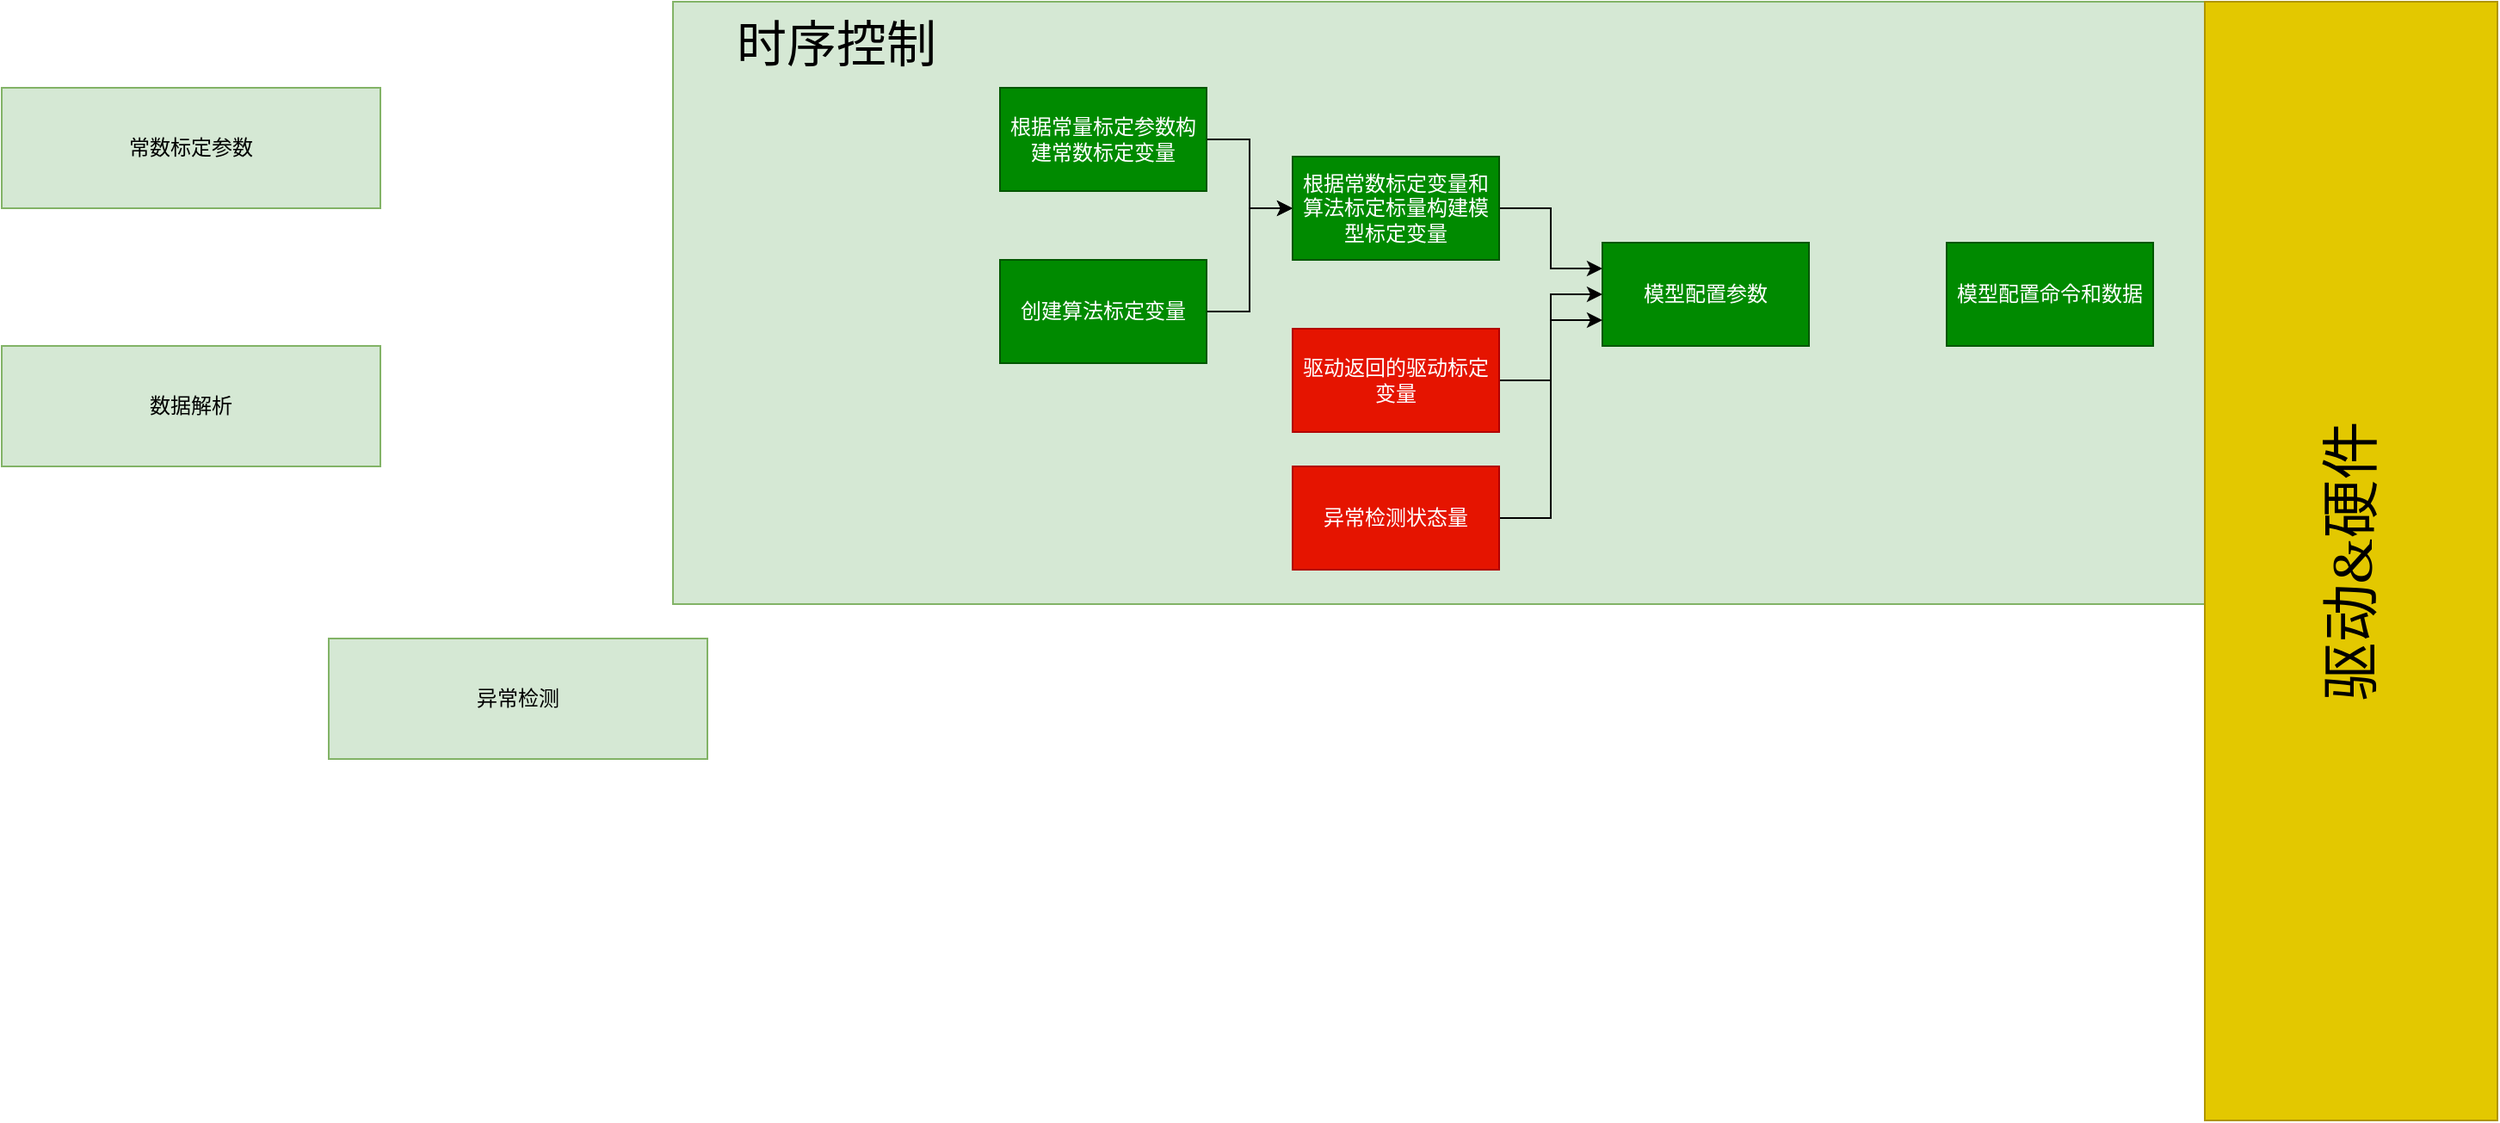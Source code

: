 <mxfile version="20.8.20" type="github">
  <diagram name="第 1 页" id="GNdxrq70I4Zjj6fFbSw7">
    <mxGraphModel dx="2200" dy="2282" grid="1" gridSize="10" guides="1" tooltips="1" connect="1" arrows="1" fold="1" page="1" pageScale="1" pageWidth="827" pageHeight="1169" math="0" shadow="0">
      <root>
        <mxCell id="0" />
        <mxCell id="1" parent="0" />
        <mxCell id="wWjRpoS9oS6jAllnNnww-2" value="" style="rounded=0;whiteSpace=wrap;html=1;fillColor=#d5e8d4;strokeColor=#82b366;horizontal=1;" vertex="1" parent="1">
          <mxGeometry x="550" y="-10" width="890" height="350" as="geometry" />
        </mxCell>
        <mxCell id="wWjRpoS9oS6jAllnNnww-1" value="常数标定参数" style="rounded=0;whiteSpace=wrap;html=1;fillColor=#d5e8d4;strokeColor=#82b366;" vertex="1" parent="1">
          <mxGeometry x="160" y="40" width="220" height="70" as="geometry" />
        </mxCell>
        <mxCell id="wWjRpoS9oS6jAllnNnww-3" value="数据解析" style="rounded=0;whiteSpace=wrap;html=1;fillColor=#d5e8d4;strokeColor=#82b366;" vertex="1" parent="1">
          <mxGeometry x="160" y="190" width="220" height="70" as="geometry" />
        </mxCell>
        <mxCell id="wWjRpoS9oS6jAllnNnww-4" value="异常检测" style="rounded=0;whiteSpace=wrap;html=1;fillColor=#d5e8d4;strokeColor=#82b366;" vertex="1" parent="1">
          <mxGeometry x="350" y="360" width="220" height="70" as="geometry" />
        </mxCell>
        <mxCell id="wWjRpoS9oS6jAllnNnww-9" style="edgeStyle=orthogonalEdgeStyle;rounded=0;orthogonalLoop=1;jettySize=auto;html=1;entryX=0;entryY=0.5;entryDx=0;entryDy=0;" edge="1" parent="1" source="wWjRpoS9oS6jAllnNnww-6" target="wWjRpoS9oS6jAllnNnww-8">
          <mxGeometry relative="1" as="geometry" />
        </mxCell>
        <mxCell id="wWjRpoS9oS6jAllnNnww-6" value="根据常量标定参数构建常数标定变量" style="rounded=0;whiteSpace=wrap;html=1;fillColor=#008a00;strokeColor=#005700;fontColor=#ffffff;" vertex="1" parent="1">
          <mxGeometry x="740" y="40" width="120" height="60" as="geometry" />
        </mxCell>
        <mxCell id="wWjRpoS9oS6jAllnNnww-10" style="edgeStyle=orthogonalEdgeStyle;rounded=0;orthogonalLoop=1;jettySize=auto;html=1;entryX=0;entryY=0.5;entryDx=0;entryDy=0;" edge="1" parent="1" source="wWjRpoS9oS6jAllnNnww-7" target="wWjRpoS9oS6jAllnNnww-8">
          <mxGeometry relative="1" as="geometry" />
        </mxCell>
        <mxCell id="wWjRpoS9oS6jAllnNnww-7" value="创建算法标定变量" style="rounded=0;whiteSpace=wrap;html=1;fillColor=#008a00;fontColor=#ffffff;strokeColor=#005700;" vertex="1" parent="1">
          <mxGeometry x="740" y="140" width="120" height="60" as="geometry" />
        </mxCell>
        <mxCell id="wWjRpoS9oS6jAllnNnww-16" style="edgeStyle=orthogonalEdgeStyle;rounded=0;orthogonalLoop=1;jettySize=auto;html=1;entryX=0;entryY=0.25;entryDx=0;entryDy=0;fontFamily=Georgia;fontSize=34;" edge="1" parent="1" source="wWjRpoS9oS6jAllnNnww-8" target="wWjRpoS9oS6jAllnNnww-12">
          <mxGeometry relative="1" as="geometry" />
        </mxCell>
        <mxCell id="wWjRpoS9oS6jAllnNnww-8" value="根据常数标定变量和算法标定标量构建模型标定变量" style="rounded=0;whiteSpace=wrap;html=1;fillColor=#008a00;fontColor=#ffffff;strokeColor=#005700;" vertex="1" parent="1">
          <mxGeometry x="910" y="80" width="120" height="60" as="geometry" />
        </mxCell>
        <mxCell id="wWjRpoS9oS6jAllnNnww-17" style="edgeStyle=orthogonalEdgeStyle;rounded=0;orthogonalLoop=1;jettySize=auto;html=1;entryX=0;entryY=0.5;entryDx=0;entryDy=0;fontFamily=Georgia;fontSize=34;" edge="1" parent="1" source="wWjRpoS9oS6jAllnNnww-11" target="wWjRpoS9oS6jAllnNnww-12">
          <mxGeometry relative="1" as="geometry" />
        </mxCell>
        <mxCell id="wWjRpoS9oS6jAllnNnww-11" value="驱动返回的驱动标定变量" style="rounded=0;whiteSpace=wrap;html=1;fillColor=#e51400;fontColor=#ffffff;strokeColor=#B20000;" vertex="1" parent="1">
          <mxGeometry x="910" y="180" width="120" height="60" as="geometry" />
        </mxCell>
        <mxCell id="wWjRpoS9oS6jAllnNnww-12" value="模型配置参数" style="rounded=0;whiteSpace=wrap;html=1;fillColor=#008a00;fontColor=#ffffff;strokeColor=#005700;" vertex="1" parent="1">
          <mxGeometry x="1090" y="130" width="120" height="60" as="geometry" />
        </mxCell>
        <mxCell id="wWjRpoS9oS6jAllnNnww-18" style="edgeStyle=orthogonalEdgeStyle;rounded=0;orthogonalLoop=1;jettySize=auto;html=1;entryX=0;entryY=0.75;entryDx=0;entryDy=0;fontFamily=Georgia;fontSize=34;" edge="1" parent="1" source="wWjRpoS9oS6jAllnNnww-13" target="wWjRpoS9oS6jAllnNnww-12">
          <mxGeometry relative="1" as="geometry" />
        </mxCell>
        <mxCell id="wWjRpoS9oS6jAllnNnww-13" value="异常检测状态量" style="rounded=0;whiteSpace=wrap;html=1;fillColor=#e51400;fontColor=#ffffff;strokeColor=#B20000;" vertex="1" parent="1">
          <mxGeometry x="910" y="260" width="120" height="60" as="geometry" />
        </mxCell>
        <mxCell id="wWjRpoS9oS6jAllnNnww-14" value="模型配置命令和数据" style="rounded=0;whiteSpace=wrap;html=1;fillColor=#008a00;fontColor=#ffffff;strokeColor=#005700;" vertex="1" parent="1">
          <mxGeometry x="1290" y="130" width="120" height="60" as="geometry" />
        </mxCell>
        <mxCell id="wWjRpoS9oS6jAllnNnww-15" value="&lt;font face=&quot;Georgia&quot;&gt;驱动&amp;amp;硬件&lt;/font&gt;" style="rounded=0;whiteSpace=wrap;html=1;fillColor=#e3c800;fontColor=#000000;strokeColor=#B09500;fontSize=34;horizontal=0;" vertex="1" parent="1">
          <mxGeometry x="1440" y="-10" width="170" height="650" as="geometry" />
        </mxCell>
        <mxCell id="wWjRpoS9oS6jAllnNnww-19" value="时序控制" style="text;html=1;strokeColor=none;fillColor=none;align=center;verticalAlign=middle;whiteSpace=wrap;rounded=0;fontSize=29;fontFamily=Georgia;" vertex="1" parent="1">
          <mxGeometry x="560" width="170" height="30" as="geometry" />
        </mxCell>
      </root>
    </mxGraphModel>
  </diagram>
</mxfile>
